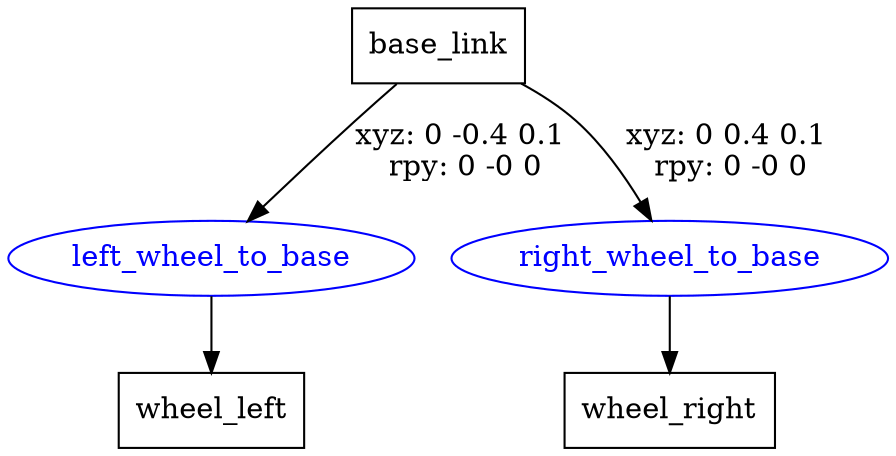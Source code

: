 digraph G {
node [shape=box];
"base_link" [label="base_link"];
"wheel_left" [label="wheel_left"];
"wheel_right" [label="wheel_right"];
node [shape=ellipse, color=blue, fontcolor=blue];
"base_link" -> "left_wheel_to_base" [label="xyz: 0 -0.4 0.1 \nrpy: 0 -0 0"]
"left_wheel_to_base" -> "wheel_left"
"base_link" -> "right_wheel_to_base" [label="xyz: 0 0.4 0.1 \nrpy: 0 -0 0"]
"right_wheel_to_base" -> "wheel_right"
}
